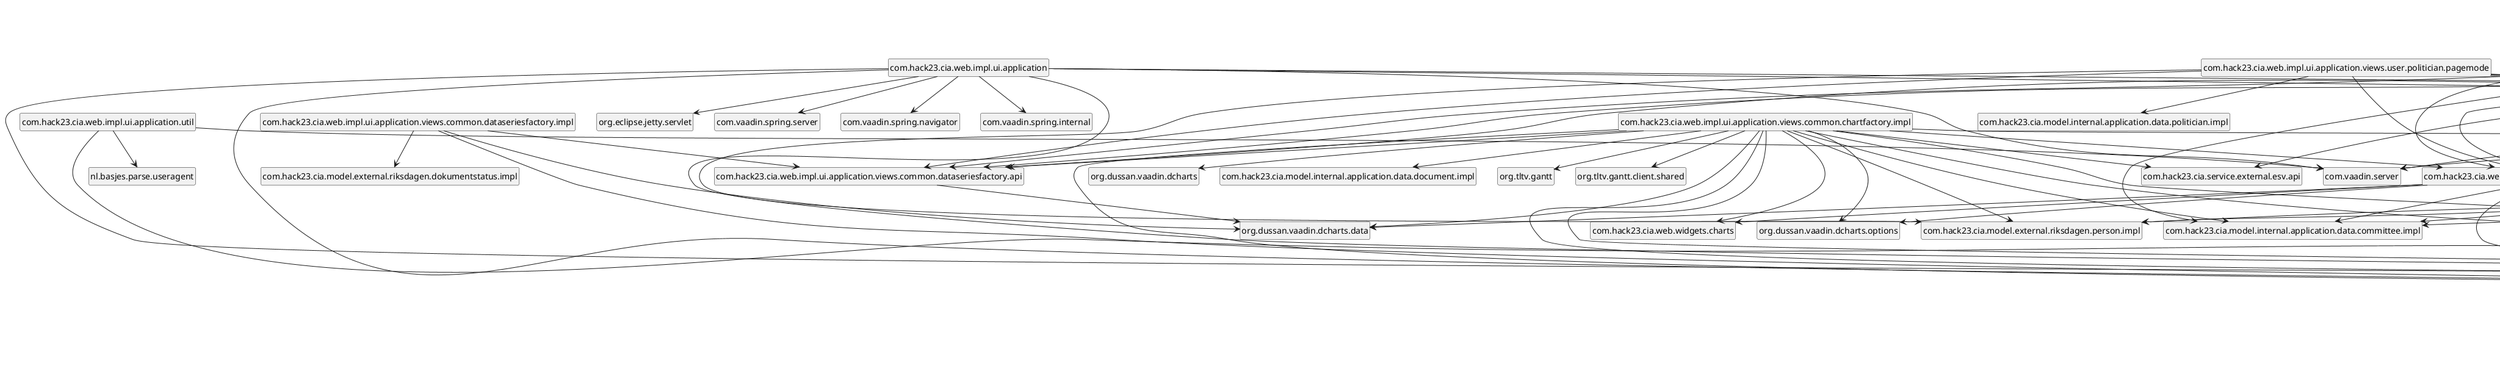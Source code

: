 @startuml
    set namespaceSeparator none
    hide circle
    hide empty fields
    hide empty methods

    com.hack23.cia.web.impl.ui.application --> com.vaadin.server
    com.hack23.cia.web.impl.ui.application --> org.slf4j
    com.hack23.cia.web.impl.ui.application --> com.vaadin.ui
    com.hack23.cia.web.impl.ui.application --> com.vaadin.spring.server
    com.hack23.cia.web.impl.ui.application --> com.hack23.cia.service.api
    com.hack23.cia.web.impl.ui.application --> com.hack23.cia.web.impl.ui.application.views.common
    com.hack23.cia.web.impl.ui.application --> com.vaadin.spring.navigator
    com.hack23.cia.web.impl.ui.application --> com.vaadin.spring.internal
    com.hack23.cia.web.impl.ui.application --> org.eclipse.jetty.servlet
    com.hack23.cia.web.impl.ui.application --> com.hack23.cia.testfoundation
    com.hack23.cia.web.impl.ui.application.action --> com.hack23.cia.model.internal.application.system.impl
    com.hack23.cia.web.impl.ui.application.action --> com.hack23.cia.service.api
    com.hack23.cia.web.impl.ui.application.util --> com.vaadin.server
    com.hack23.cia.web.impl.ui.application.util --> nl.basjes.parse.useragent
    com.hack23.cia.web.impl.ui.application.util --> com.hack23.cia.testfoundation
    com.hack23.cia.web.impl.ui.application.views.admin.common --> com.hack23.cia.web.impl.ui.application.views.common
    com.hack23.cia.web.impl.ui.application.views.admin.datasummary --> com.hack23.cia.web.impl.ui.application.views.admin.common
    com.hack23.cia.web.impl.ui.application.views.admin.datasummary --> org.springframework.context
    com.hack23.cia.web.impl.ui.application.views.admin.datasummary.pagemode --> com.vaadin.ui
    com.hack23.cia.web.impl.ui.application.views.admin.datasummary.pagemode --> com.hack23.cia.web.impl.ui.application.views.common.pagemode
    com.hack23.cia.web.impl.ui.application.views.admin.agentoperations --> com.hack23.cia.web.impl.ui.application.views.admin.common
    com.hack23.cia.web.impl.ui.application.views.admin.agentoperations --> org.springframework.context
    com.hack23.cia.web.impl.ui.application.views.admin.agentoperations.pagemode --> com.hack23.cia.web.impl.ui.application.views.common.pagemode
    com.hack23.cia.web.impl.ui.application.views.admin.agentoperations.pagemode --> com.vaadin.ui
    com.hack23.cia.web.impl.ui.application.views.admin.system --> com.hack23.cia.web.impl.ui.application.views.admin.common
    com.hack23.cia.web.impl.ui.application.views.admin.system --> org.springframework.context
    com.hack23.cia.web.impl.ui.application.views.admin.system.pagemode --> com.vaadin.ui
    com.hack23.cia.web.impl.ui.application.views.admin.system.pagemode --> com.hack23.cia.web.impl.ui.application.views.common.pagemode
    com.hack23.cia.web.impl.ui.application.views.admin.system.pagemode --> com.hack23.cia.web.impl.ui.application.views.common.paging
    com.hack23.cia.web.impl.ui.application.views.admin.system.pagemode --> com.hack23.cia.web.impl.ui.application.views.pageclicklistener
    com.hack23.cia.web.impl.ui.application.views.admin.system.pagemode --> com.hack23.cia.web.impl.ui.application.views.common.converters
    com.hack23.cia.web.impl.ui.application.views.common.paging --> com.vaadin.ui
    com.hack23.cia.web.impl.ui.application.views.common.paging --> com.hack23.cia.web.impl.ui.application.views.common.pagelinks.api
    com.hack23.cia.web.impl.ui.application.views.common --> org.springframework.context
    com.hack23.cia.web.impl.ui.application.views.common --> com.vaadin.ui
    com.hack23.cia.web.impl.ui.application.views.common --> com.vaadin.navigator
    com.hack23.cia.web.impl.ui.application.views.common --> org.slf4j
    com.hack23.cia.web.impl.ui.application.views.common --> com.hack23.cia.web.impl.ui.application.views.common.menufactory.api
    com.hack23.cia.web.impl.ui.application.views.common --> com.hack23.cia.web.impl.ui.application.action
    com.hack23.cia.web.impl.ui.application.views.common --> com.hack23.cia.web.impl.ui.application.views.common.pagelinks.api
    com.hack23.cia.web.impl.ui.application.views.common.menufactory.impl --> com.hack23.cia.web.impl.ui.application.views.common.menufactory.api
    com.hack23.cia.web.impl.ui.application.views.common.menufactory.impl --> com.vaadin.ui
    com.hack23.cia.web.impl.ui.application.views.common.menufactory.impl --> com.hack23.cia.web.impl.ui.application.views.common.pagelinks.api
    com.hack23.cia.web.impl.ui.application.views.common.menufactory.impl --> com.hack23.cia.service.api
    com.hack23.cia.web.impl.ui.application.views.common.menufactory.impl --> com.jarektoro.responsivelayout
    com.hack23.cia.web.impl.ui.application.views.common.menufactory.impl --> com.vaadin.server
    com.hack23.cia.web.impl.ui.application.views.common.menufactory.api --> com.vaadin.ui
    com.hack23.cia.web.impl.ui.application.views.common.converters --> com.vaadin.data
    com.hack23.cia.web.impl.ui.application.views.common.converters --> org.slf4j
    com.hack23.cia.web.impl.ui.application.views.common.converters --> org.apache.commons.beanutils
    com.hack23.cia.web.impl.ui.application.views.common.converters --> com.hack23.cia.testfoundation
    com.hack23.cia.web.impl.ui.application.views.common.gridfactory.impl --> com.hack23.cia.web.impl.ui.application.views.common.gridfactory.api
    com.hack23.cia.web.impl.ui.application.views.common.gridfactory.impl --> com.vaadin.data
    com.hack23.cia.web.impl.ui.application.views.common.gridfactory.impl --> org.slf4j
    com.hack23.cia.web.impl.ui.application.views.common.gridfactory.impl --> com.vaadin.ui
    com.hack23.cia.web.impl.ui.application.views.common.gridfactory.impl --> com.vaadin.event.selection
    com.hack23.cia.web.impl.ui.application.views.common.gridfactory.impl --> com.hack23.cia.web.impl.ui.application.views.common.converters
    com.hack23.cia.web.impl.ui.application.views.common.gridfactory.impl --> com.hack23.cia.web.impl.ui.application.views.pageclicklistener
    com.hack23.cia.web.impl.ui.application.views.common.gridfactory.api --> com.vaadin.ui
    com.hack23.cia.web.impl.ui.application.views.common.gridfactory.api --> com.hack23.cia.web.impl.ui.application.views.pageclicklistener
    com.hack23.cia.web.impl.ui.application.views.common.gridfactory.api --> com.hack23.cia.web.impl.ui.application.views.common.converters
    com.hack23.cia.web.impl.ui.application.views.common.labelfactory --> com.vaadin.ui
    com.hack23.cia.web.impl.ui.application.views.common.pagelinks.impl --> com.vaadin.server
    com.hack23.cia.web.impl.ui.application.views.common.pagelinks.impl --> org.slf4j
    com.hack23.cia.web.impl.ui.application.views.common.pagelinks.impl --> com.vaadin.ui
    com.hack23.cia.web.impl.ui.application.views.common.pagelinks.impl --> com.hack23.cia.web.impl.ui.application.views.common.pagelinks.api
    com.hack23.cia.web.impl.ui.application.views.common.pagelinks.impl --> com.hack23.cia.model.internal.application.data.committee.impl
    com.hack23.cia.web.impl.ui.application.views.common.pagelinks.impl --> com.hack23.cia.model.internal.application.data.ministry.impl
    com.hack23.cia.web.impl.ui.application.views.common.pagelinks.impl --> com.hack23.cia.model.internal.application.data.party.impl
    com.hack23.cia.web.impl.ui.application.views.common.pagelinks.impl --> com.hack23.cia.model.external.riksdagen.person.impl
    com.hack23.cia.web.impl.ui.application.views.common.pagelinks.impl --> com.hack23.cia.testfoundation
    com.hack23.cia.web.impl.ui.application.views.common.pagelinks.api --> com.vaadin.ui
    com.hack23.cia.web.impl.ui.application.views.common.pagelinks.api --> com.hack23.cia.model.internal.application.data.committee.impl
    com.hack23.cia.web.impl.ui.application.views.common.pagelinks.api --> com.hack23.cia.model.internal.application.data.ministry.impl
    com.hack23.cia.web.impl.ui.application.views.common.pagelinks.api --> com.hack23.cia.model.internal.application.data.party.impl
    com.hack23.cia.web.impl.ui.application.views.common.pagelinks.api --> com.hack23.cia.model.external.riksdagen.person.impl
    com.hack23.cia.web.impl.ui.application.views.common.pagelinks.api --> com.hack23.cia.web.impl.ui.application.views.common.viewnames
    com.hack23.cia.web.impl.ui.application.views.common.formfactory.impl --> com.vaadin.data
    com.hack23.cia.web.impl.ui.application.views.common.formfactory.impl --> com.hack23.cia.web.impl.ui.application.views.common.formfactory.api
    com.hack23.cia.web.impl.ui.application.views.common.formfactory.impl --> org.slf4j
    com.hack23.cia.web.impl.ui.application.views.common.formfactory.impl --> com.vaadin.ui
    com.hack23.cia.web.impl.ui.application.views.common.formfactory.impl --> com.hack23.cia.testfoundation
    com.hack23.cia.web.impl.ui.application.views.common.formfactory.api --> com.vaadin.ui
    com.hack23.cia.web.impl.ui.application.views.common.rows --> com.jarektoro.responsivelayout
    com.hack23.cia.web.impl.ui.application.views.common.rows --> com.vaadin.ui
    com.hack23.cia.web.impl.ui.application.views.common.dataseriesfactory.impl --> com.hack23.cia.web.impl.ui.application.views.common.dataseriesfactory.api
    com.hack23.cia.web.impl.ui.application.views.common.dataseriesfactory.impl --> com.hack23.cia.service.api
    com.hack23.cia.web.impl.ui.application.views.common.dataseriesfactory.impl --> org.dussan.vaadin.dcharts.data
    com.hack23.cia.web.impl.ui.application.views.common.dataseriesfactory.impl --> com.hack23.cia.model.external.riksdagen.dokumentstatus.impl
    com.hack23.cia.web.impl.ui.application.views.common.dataseriesfactory.api --> org.dussan.vaadin.dcharts.data
    com.hack23.cia.web.impl.ui.application.views.common.chartfactory.impl --> com.hack23.cia.web.impl.ui.application.views.common.chartfactory.api
    com.hack23.cia.web.impl.ui.application.views.common.chartfactory.impl --> com.hack23.cia.service.api
    com.hack23.cia.web.impl.ui.application.views.common.chartfactory.impl --> com.hack23.cia.model.internal.application.data.committee.impl
    com.hack23.cia.web.impl.ui.application.views.common.chartfactory.impl --> org.dussan.vaadin.dcharts.options
    com.hack23.cia.web.impl.ui.application.views.common.chartfactory.impl --> org.dussan.vaadin.dcharts.data
    com.hack23.cia.web.impl.ui.application.views.common.chartfactory.impl --> com.vaadin.ui
    com.hack23.cia.web.impl.ui.application.views.common.chartfactory.impl --> org.slf4j
    com.hack23.cia.web.impl.ui.application.views.common.chartfactory.impl --> com.hack23.cia.model.internal.application.data.impl
    com.hack23.cia.web.impl.ui.application.views.common.chartfactory.impl --> org.dussan.vaadin.dcharts
    com.hack23.cia.web.impl.ui.application.views.common.chartfactory.impl --> com.hack23.cia.model.internal.application.data.ministry.impl
    com.hack23.cia.web.impl.ui.application.views.common.chartfactory.impl --> com.hack23.cia.service.external.esv.api
    com.hack23.cia.web.impl.ui.application.views.common.chartfactory.impl --> com.hack23.cia.model.internal.application.data.document.impl
    com.hack23.cia.web.impl.ui.application.views.common.chartfactory.impl --> com.hack23.cia.model.internal.application.data.party.impl
    com.hack23.cia.web.impl.ui.application.views.common.chartfactory.impl --> com.hack23.cia.web.impl.ui.application.views.common.dataseriesfactory.api
    com.hack23.cia.web.impl.ui.application.views.common.chartfactory.impl --> com.hack23.cia.web.widgets.charts
    com.hack23.cia.web.impl.ui.application.views.common.chartfactory.impl --> com.hack23.cia.model.external.riksdagen.person.impl
    com.hack23.cia.web.impl.ui.application.views.common.chartfactory.impl --> org.tltv.gantt
    com.hack23.cia.web.impl.ui.application.views.common.chartfactory.impl --> org.tltv.gantt.client.shared
    com.hack23.cia.web.impl.ui.application.views.common.chartfactory.api --> com.vaadin.ui
    com.hack23.cia.web.impl.ui.application.views.common.chartfactory.api --> org.dussan.vaadin.dcharts.options
    com.hack23.cia.web.impl.ui.application.views.common.chartfactory.api --> com.hack23.cia.model.internal.application.data.impl
    com.hack23.cia.web.impl.ui.application.views.common.chartfactory.api --> com.hack23.cia.web.widgets.charts
    com.hack23.cia.web.impl.ui.application.views.common.chartfactory.api --> com.hack23.cia.model.internal.application.data.committee.impl
    com.hack23.cia.web.impl.ui.application.views.common.chartfactory.api --> org.dussan.vaadin.dcharts.data
    com.hack23.cia.web.impl.ui.application.views.common.pagemode --> com.vaadin.ui
    com.hack23.cia.web.impl.ui.application.views.common.pagemode --> com.hack23.cia.web.impl.ui.application.views.common.chartfactory.api
    com.hack23.cia.web.impl.ui.application.views.common.pagemode --> com.hack23.cia.service.api
    com.hack23.cia.web.impl.ui.application.views.common.pagemode --> com.hack23.cia.web.impl.ui.application.views.common.formfactory.api
    com.hack23.cia.web.impl.ui.application.views.common.pagemode --> com.hack23.cia.web.impl.ui.application.views.common.gridfactory.api
    com.hack23.cia.web.impl.ui.application.views.common.pagemode --> com.hack23.cia.web.impl.ui.application.views.common.menufactory.api
    com.hack23.cia.web.impl.ui.application.views.common.pagemode --> com.hack23.cia.web.impl.ui.application.action
    com.hack23.cia.web.impl.ui.application.views.common.pagemode --> com.hack23.cia.web.impl.ui.application.views.common.pagelinks.api
    com.hack23.cia.web.impl.ui.application.views.user.govermentbody --> com.hack23.cia.web.impl.ui.application.views.user.common
    com.hack23.cia.web.impl.ui.application.views.user.govermentbody --> org.springframework.context
    com.hack23.cia.web.impl.ui.application.views.user.govermentbody.pagemode --> com.vaadin.ui
    com.hack23.cia.web.impl.ui.application.views.user.govermentbody.pagemode --> com.hack23.cia.web.impl.ui.application.views.common.chartfactory.api
    com.hack23.cia.web.impl.ui.application.views.user.govermentbody.pagemode --> com.hack23.cia.web.impl.ui.application.views.common.pagemode
    com.hack23.cia.web.impl.ui.application.views.user.govermentbody.pagemode --> com.hack23.cia.service.external.esv.api
    com.hack23.cia.web.impl.ui.application.views.user.govermentbody.pagemode --> com.hack23.cia.web.impl.ui.application.views.common.menufactory.api
    com.hack23.cia.web.impl.ui.application.views.user.govermentbody.pagemode --> com.hack23.cia.web.impl.ui.application.views.pageclicklistener
    com.hack23.cia.web.impl.ui.application.views.user.common --> com.hack23.cia.web.impl.ui.application.views.common
    com.hack23.cia.web.impl.ui.application.views.user.goverment --> com.hack23.cia.web.impl.ui.application.views.user.common
    com.hack23.cia.web.impl.ui.application.views.user.goverment --> org.springframework.context
    com.hack23.cia.web.impl.ui.application.views.user.goverment.pagemode --> com.hack23.cia.web.impl.ui.application.views.pageclicklistener
    com.hack23.cia.web.impl.ui.application.views.user.goverment.pagemode --> com.vaadin.ui
    com.hack23.cia.web.impl.ui.application.views.user.goverment.pagemode --> com.hack23.cia.web.impl.ui.application.views.common.chartfactory.api
    com.hack23.cia.web.impl.ui.application.views.user.goverment.pagemode --> com.hack23.cia.web.impl.ui.application.views.common.dataseriesfactory.api
    com.hack23.cia.web.impl.ui.application.views.user.goverment.pagemode --> com.hack23.cia.web.impl.ui.application.views.common.pagemode
    com.hack23.cia.web.impl.ui.application.views.user.goverment.pagemode --> com.hack23.cia.web.impl.ui.application.views.common.menufactory.api
    com.hack23.cia.web.impl.ui.application.views.user.goverment.pagemode --> com.hack23.cia.model.internal.application.data.ministry.impl
    com.hack23.cia.web.impl.ui.application.views.user.committee --> com.hack23.cia.web.impl.ui.application.views.user.common
    com.hack23.cia.web.impl.ui.application.views.user.committee --> org.springframework.context
    com.hack23.cia.web.impl.ui.application.views.user.committee.pagemode --> com.vaadin.ui
    com.hack23.cia.web.impl.ui.application.views.user.committee.pagemode --> com.hack23.cia.web.impl.ui.application.views.common.chartfactory.api
    com.hack23.cia.web.impl.ui.application.views.user.committee.pagemode --> com.hack23.cia.web.impl.ui.application.views.common.dataseriesfactory.api
    com.hack23.cia.web.impl.ui.application.views.user.committee.pagemode --> com.hack23.cia.web.impl.ui.application.views.pageclicklistener
    com.hack23.cia.web.impl.ui.application.views.user.committee.pagemode --> com.hack23.cia.web.impl.ui.application.views.common.pagemode
    com.hack23.cia.web.impl.ui.application.views.user.committee.pagemode --> com.hack23.cia.web.impl.ui.application.views.common.menufactory.api
    com.hack23.cia.web.impl.ui.application.views.user.committee.pagemode --> com.hack23.cia.model.internal.application.data.committee.impl
    com.hack23.cia.web.impl.ui.application.views.user.parliament --> com.hack23.cia.web.impl.ui.application.views.user.common
    com.hack23.cia.web.impl.ui.application.views.user.parliament --> org.springframework.context
    com.hack23.cia.web.impl.ui.application.views.user.parliament.pagemode --> com.hack23.cia.web.impl.ui.application.views.common.pagemode
    com.hack23.cia.web.impl.ui.application.views.user.parliament.pagemode --> com.hack23.cia.web.impl.ui.application.views.common.menufactory.api
    com.hack23.cia.web.impl.ui.application.views.user.parliament.pagemode --> com.hack23.cia.web.impl.ui.application.views.common.chartfactory.api
    com.hack23.cia.web.impl.ui.application.views.user.parliament.pagemode --> com.vaadin.ui
    com.hack23.cia.web.impl.ui.application.views.user.parliament.pagemode --> com.hack23.cia.web.impl.ui.application.views.pageclicklistener
    com.hack23.cia.web.impl.ui.application.views.user.party --> com.hack23.cia.web.impl.ui.application.views.user.common
    com.hack23.cia.web.impl.ui.application.views.user.party --> org.springframework.context
    com.hack23.cia.web.impl.ui.application.views.user.party.pagemode --> com.hack23.cia.web.impl.ui.application.views.common.pagemode
    com.hack23.cia.web.impl.ui.application.views.user.party.pagemode --> com.hack23.cia.web.impl.ui.application.views.common.menufactory.api
    com.hack23.cia.web.impl.ui.application.views.user.party.pagemode --> com.hack23.cia.web.impl.ui.application.views.common.chartfactory.api
    com.hack23.cia.web.impl.ui.application.views.user.party.pagemode --> com.vaadin.ui
    com.hack23.cia.web.impl.ui.application.views.user.party.pagemode --> com.hack23.cia.web.impl.ui.application.views.pageclicklistener
    com.hack23.cia.web.impl.ui.application.views.user.party.pagemode --> com.hack23.cia.web.impl.ui.application.views.common.dataseriesfactory.api
    com.hack23.cia.web.impl.ui.application.views.user.party.pagemode --> com.hack23.cia.model.internal.application.data.party.impl
    com.hack23.cia.web.impl.ui.application.views.user.country --> com.hack23.cia.web.impl.ui.application.views.user.common
    com.hack23.cia.web.impl.ui.application.views.user.country --> org.springframework.context
    com.hack23.cia.web.impl.ui.application.views.user.country.pagemode --> com.hack23.cia.web.impl.ui.application.views.common.chartfactory.api
    com.hack23.cia.web.impl.ui.application.views.user.country.pagemode --> com.vaadin.ui
    com.hack23.cia.web.impl.ui.application.views.user.country.pagemode --> com.hack23.cia.web.impl.ui.application.views.common.pagemode
    com.hack23.cia.web.impl.ui.application.views.user.country.pagemode --> com.hack23.cia.web.impl.ui.application.views.common.menufactory.api
    com.hack23.cia.web.impl.ui.application.views.user.document --> com.hack23.cia.web.impl.ui.application.views.user.common
    com.hack23.cia.web.impl.ui.application.views.user.document --> org.springframework.context
    com.hack23.cia.web.impl.ui.application.views.user.document.pagemode --> com.vaadin.ui
    com.hack23.cia.web.impl.ui.application.views.user.document.pagemode --> com.hack23.cia.web.impl.ui.application.views.pageclicklistener
    com.hack23.cia.web.impl.ui.application.views.user.document.pagemode --> com.hack23.cia.web.impl.ui.application.views.common.paging
    com.hack23.cia.web.impl.ui.application.views.user.document.pagemode --> com.hack23.cia.web.impl.ui.application.views.common.pagemode
    com.hack23.cia.web.impl.ui.application.views.user.document.pagemode --> com.hack23.cia.web.impl.ui.application.views.common.menufactory.api
    com.hack23.cia.web.impl.ui.application.views.user.document.pagemode --> com.hack23.cia.model.external.riksdagen.dokumentlista.impl
    com.hack23.cia.web.impl.ui.application.views.user.ballot --> com.hack23.cia.web.impl.ui.application.views.user.common
    com.hack23.cia.web.impl.ui.application.views.user.ballot --> org.springframework.context
    com.hack23.cia.web.impl.ui.application.views.user.ballot.pagemode --> com.hack23.cia.web.impl.ui.application.views.pageclicklistener
    com.hack23.cia.web.impl.ui.application.views.user.ballot.pagemode --> com.vaadin.ui
    com.hack23.cia.web.impl.ui.application.views.user.ballot.pagemode --> com.hack23.cia.web.impl.ui.application.views.common.pagemode
    com.hack23.cia.web.impl.ui.application.views.user.ballot.pagemode --> com.hack23.cia.web.impl.ui.application.views.common.menufactory.api
    com.hack23.cia.web.impl.ui.application.views.user.ballot.pagemode --> com.hack23.cia.web.impl.ui.application.views.common.chartfactory.api
    com.hack23.cia.web.impl.ui.application.views.user.home --> com.hack23.cia.web.impl.ui.application.views.user.common
    com.hack23.cia.web.impl.ui.application.views.user.home --> org.springframework.context
    com.hack23.cia.web.impl.ui.application.views.user.home.pagemode --> com.hack23.cia.web.impl.ui.application.views.pageclicklistener
    com.hack23.cia.web.impl.ui.application.views.user.home.pagemode --> com.hack23.cia.web.impl.ui.application.views.common.menufactory.api
    com.hack23.cia.web.impl.ui.application.views.user.home.pagemode --> com.vaadin.ui
    com.hack23.cia.web.impl.ui.application.views.user.home.pagemode --> com.hack23.cia.web.impl.ui.application.views.common.converters
    com.hack23.cia.web.impl.ui.application.views.user.home.pagemode --> com.hack23.cia.web.impl.ui.application.views.common.pagemode
    com.hack23.cia.web.impl.ui.application.views.user.politician --> com.hack23.cia.web.impl.ui.application.views.user.common
    com.hack23.cia.web.impl.ui.application.views.user.politician --> org.springframework.context
    com.hack23.cia.web.impl.ui.application.views.user.politician.pagemode --> com.vaadin.ui
    com.hack23.cia.web.impl.ui.application.views.user.politician.pagemode --> com.hack23.cia.web.impl.ui.application.views.common.pagemode
    com.hack23.cia.web.impl.ui.application.views.user.politician.pagemode --> com.hack23.cia.web.impl.ui.application.views.common.menufactory.api
    com.hack23.cia.web.impl.ui.application.views.user.politician.pagemode --> com.hack23.cia.model.internal.application.data.politician.impl
    com.hack23.cia.web.impl.ui.application.views.user.politician.pagemode --> com.hack23.cia.web.impl.ui.application.views.common.chartfactory.api
    com.hack23.cia.web.impl.ui.application.views.user.politician.pagemode --> com.hack23.cia.web.impl.ui.application.views.common.dataseriesfactory.api
    com.hack23.cia.web.impl.ui.application.views.user.politician.pagemode --> com.hack23.cia.model.external.riksdagen.person.impl
    com.hack23.cia.web.impl.ui.application.views.user.politician.pagemode --> com.hack23.cia.web.impl.ui.application.views.pageclicklistener
    com.hack23.cia.web.impl.ui.application.views.pageclicklistener --> com.vaadin.ui
    com.hack23.cia.web.impl.ui.application.views.pageclicklistener --> com.hack23.cia.service.api.action.admin
    com.hack23.cia.web.impl.ui.application.views.pageclicklistener --> com.hack23.cia.service.api.action.kpi
    com.hack23.cia.web.impl.ui.application.views.pageclicklistener --> com.vaadin.ui.renderers
    com.hack23.cia.web.impl.ui.application.views.pageclicklistener --> com.vaadin.event.selection
    com.hack23.cia.web.impl.ui.application.views.pageclicklistener --> org.slf4j
    com.hack23.cia.web.impl.ui.application.views.pageclicklistener --> com.hack23.cia.service.api.action.user
    com.hack23.cia.web.impl.ui.application.views.pageclicklistener --> com.vaadin.data
    com.hack23.cia.web.impl.ui.application.views.pageclicklistener --> com.hack23.cia.service.api.action.application
    com.hack23.cia.web.impl.ui.application.views.pageclicklistener --> com.hack23.cia.web.impl.ui.application.views.pageclicklisteners.handlers.api
    com.hack23.cia.web.impl.ui.application.views.pageclicklistener --> com.hack23.cia.model.internal.application.data.impl
    com.hack23.cia.web.impl.ui.application.views.pageclicklistener --> com.hack23.cia.service.api
    com.hack23.cia.web.impl.ui.application.views.pageclicklistener --> com.hack23.cia.testfoundation
    com.hack23.cia.web.impl.ui.application.views.pageclicklisteners.handlers.impl --> com.hack23.cia.web.impl.ui.application.views.pageclicklisteners.handlers.api
    com.hack23.cia.web.impl.ui.application.views.pageclicklisteners.handlers.impl --> com.hack23.cia.web.impl.ui.application.views.pageclicklistener
    com.hack23.cia.web.impl.ui.application.views.pageclicklisteners.handlers.impl --> com.vaadin.ui
    com.hack23.cia.web.impl.ui.application.views.pageclicklisteners.handlers.impl --> com.hack23.cia.web.impl.ui.application.views.common.gridfactory.api
    com.hack23.cia.web.impl.ui.application.views.pageclicklisteners.handlers.impl --> com.hack23.cia.service.api.action.user
    com.hack23.cia.web.impl.ui.application.views.pageclicklisteners.handlers.api --> com.hack23.cia.service.api.action.user
    com.hack23.cia.web.impl.ui.application.web.listener --> org.springframework.context
    com.hack23.cia.web.impl.ui.application.web.listener --> org.slf4j
    com.hack23.cia.web.impl.ui.application.web.listener --> com.hack23.cia.service.api
    com.hack23.cia.web.impl.ui.application.web.listener --> org.springframework.security.access.event
    com.hack23.cia.web.impl.ui.application.web.listener --> org.springframework.security.web.session

    ' Package links
    class "com.hack23.cia.web.impl.ui.application" [[com/hack23/cia/web/impl/ui/application/package-summary.html]] {
    }
    class "com.hack23.cia.web.impl.ui.application.views.common" [[com/hack23/cia/web/impl/ui/application/views/common/package-summary.html]] {
    }
    class "com.hack23.cia.web.impl.ui.application.action" [[com/hack23/cia/web/impl/ui/application/action/package-summary.html]] {
    }
    class "com.hack23.cia.web.impl.ui.application.util" [[com/hack23/cia/web/impl/ui/application/util/package-summary.html]] {
    }
    class "com.hack23.cia.web.impl.ui.application.views.admin.common" [[com/hack23/cia/web/impl/ui/application/views/admin/common/package-summary.html]] {
    }
    class "com.hack23.cia.web.impl.ui.application.views.admin.datasummary" [[com/hack23/cia/web/impl/ui/application/views/admin/datasummary/package-summary.html]] {
    }
    class "com.hack23.cia.web.impl.ui.application.views.admin.datasummary.pagemode" [[com/hack23/cia/web/impl/ui/application/views/admin/datasummary/pagemode/package-summary.html]] {
    }
    class "com.hack23.cia.web.impl.ui.application.views.common.pagemode" [[com/hack23/cia/web/impl/ui/application/views/common/pagemode/package-summary.html]] {
    }
    class "com.hack23.cia.web.impl.ui.application.views.admin.agentoperations" [[com/hack23/cia/web/impl/ui/application/views/admin/agentoperations/package-summary.html]] {
    }
    class "com.hack23.cia.web.impl.ui.application.views.admin.agentoperations.pagemode" [[com/hack23/cia/web/impl/ui/application/views/admin/agentoperations/pagemode/package-summary.html]] {
    }
    class "com.hack23.cia.web.impl.ui.application.views.admin.system" [[com/hack23/cia/web/impl/ui/application/views/admin/system/package-summary.html]] {
    }
    class "com.hack23.cia.web.impl.ui.application.views.admin.system.pagemode" [[com/hack23/cia/web/impl/ui/application/views/admin/system/pagemode/package-summary.html]] {
    }
    class "com.hack23.cia.web.impl.ui.application.views.common.paging" [[com/hack23/cia/web/impl/ui/application/views/common/paging/package-summary.html]] {
    }
    class "com.hack23.cia.web.impl.ui.application.views.pageclicklistener" [[com/hack23/cia/web/impl/ui/application/views/pageclicklistener/package-summary.html]] {
    }
    class "com.hack23.cia.web.impl.ui.application.views.common.converters" [[com/hack23/cia/web/impl/ui/application/views/common/converters/package-summary.html]] {
    }
    class "com.hack23.cia.web.impl.ui.application.views.common.pagelinks.api" [[com/hack23/cia/web/impl/ui/application/views/common/pagelinks/api/package-summary.html]] {
    }
    class "com.hack23.cia.web.impl.ui.application.views.common.menufactory.api" [[com/hack23/cia/web/impl/ui/application/views/common/menufactory/api/package-summary.html]] {
    }
    class "com.hack23.cia.web.impl.ui.application.views.common.menufactory.impl" [[com/hack23/cia/web/impl/ui/application/views/common/menufactory/impl/package-summary.html]] {
    }
    class "com.hack23.cia.web.impl.ui.application.views.common.gridfactory.impl" [[com/hack23/cia/web/impl/ui/application/views/common/gridfactory/impl/package-summary.html]] {
    }
    class "com.hack23.cia.web.impl.ui.application.views.common.gridfactory.api" [[com/hack23/cia/web/impl/ui/application/views/common/gridfactory/api/package-summary.html]] {
    }
    class "com.hack23.cia.web.impl.ui.application.views.common.labelfactory" [[com/hack23/cia/web/impl/ui/application/views/common/labelfactory/package-summary.html]] {
    }
    class "com.hack23.cia.web.impl.ui.application.views.common.pagelinks.impl" [[com/hack23/cia/web/impl/ui/application/views/common/pagelinks/impl/package-summary.html]] {
    }
    class "com.hack23.cia.web.impl.ui.application.views.common.viewnames" [[com/hack23/cia/web/impl/ui/application/views/common/viewnames/package-summary.html]] {
    }
    class "com.hack23.cia.web.impl.ui.application.views.common.formfactory.impl" [[com/hack23/cia/web/impl/ui/application/views/common/formfactory/impl/package-summary.html]] {
    }
    class "com.hack23.cia.web.impl.ui.application.views.common.formfactory.api" [[com/hack23/cia/web/impl/ui/application/views/common/formfactory/api/package-summary.html]] {
    }
    class "com.hack23.cia.web.impl.ui.application.views.common.rows" [[com/hack23/cia/web/impl/ui/application/views/common/rows/package-summary.html]] {
    }
    class "com.hack23.cia.web.impl.ui.application.views.common.dataseriesfactory.impl" [[com/hack23/cia/web/impl/ui/application/views/common/dataseriesfactory/impl/package-summary.html]] {
    }
    class "com.hack23.cia.web.impl.ui.application.views.common.dataseriesfactory.api" [[com/hack23/cia/web/impl/ui/application/views/common/dataseriesfactory/api/package-summary.html]] {
    }
    class "com.hack23.cia.web.impl.ui.application.views.common.chartfactory.impl" [[com/hack23/cia/web/impl/ui/application/views/common/chartfactory/impl/package-summary.html]] {
    }
    class "com.hack23.cia.web.impl.ui.application.views.common.chartfactory.api" [[com/hack23/cia/web/impl/ui/application/views/common/chartfactory/api/package-summary.html]] {
    }
    class "com.hack23.cia.web.impl.ui.application.views.user.govermentbody" [[com/hack23/cia/web/impl/ui/application/views/user/govermentbody/package-summary.html]] {
    }
    class "com.hack23.cia.web.impl.ui.application.views.user.common" [[com/hack23/cia/web/impl/ui/application/views/user/common/package-summary.html]] {
    }
    class "com.hack23.cia.web.impl.ui.application.views.user.govermentbody.pagemode" [[com/hack23/cia/web/impl/ui/application/views/user/govermentbody/pagemode/package-summary.html]] {
    }
    class "com.hack23.cia.web.impl.ui.application.views.user.goverment" [[com/hack23/cia/web/impl/ui/application/views/user/goverment/package-summary.html]] {
    }
    class "com.hack23.cia.web.impl.ui.application.views.user.goverment.pagemode" [[com/hack23/cia/web/impl/ui/application/views/user/goverment/pagemode/package-summary.html]] {
    }
    class "com.hack23.cia.web.impl.ui.application.views.user.committee" [[com/hack23/cia/web/impl/ui/application/views/user/committee/package-summary.html]] {
    }
    class "com.hack23.cia.web.impl.ui.application.views.user.committee.pagemode" [[com/hack23/cia/web/impl/ui/application/views/user/committee/pagemode/package-summary.html]] {
    }
    class "com.hack23.cia.web.impl.ui.application.views.user.parliament" [[com/hack23/cia/web/impl/ui/application/views/user/parliament/package-summary.html]] {
    }
    class "com.hack23.cia.web.impl.ui.application.views.user.parliament.pagemode" [[com/hack23/cia/web/impl/ui/application/views/user/parliament/pagemode/package-summary.html]] {
    }
    class "com.hack23.cia.web.impl.ui.application.views.user.party" [[com/hack23/cia/web/impl/ui/application/views/user/party/package-summary.html]] {
    }
    class "com.hack23.cia.web.impl.ui.application.views.user.party.pagemode" [[com/hack23/cia/web/impl/ui/application/views/user/party/pagemode/package-summary.html]] {
    }
    class "com.hack23.cia.web.impl.ui.application.views.user.country" [[com/hack23/cia/web/impl/ui/application/views/user/country/package-summary.html]] {
    }
    class "com.hack23.cia.web.impl.ui.application.views.user.country.pagemode" [[com/hack23/cia/web/impl/ui/application/views/user/country/pagemode/package-summary.html]] {
    }
    class "com.hack23.cia.web.impl.ui.application.views.user.document" [[com/hack23/cia/web/impl/ui/application/views/user/document/package-summary.html]] {
    }
    class "com.hack23.cia.web.impl.ui.application.views.user.document.pagemode" [[com/hack23/cia/web/impl/ui/application/views/user/document/pagemode/package-summary.html]] {
    }
    class "com.hack23.cia.web.impl.ui.application.views.user.ballot" [[com/hack23/cia/web/impl/ui/application/views/user/ballot/package-summary.html]] {
    }
    class "com.hack23.cia.web.impl.ui.application.views.user.ballot.pagemode" [[com/hack23/cia/web/impl/ui/application/views/user/ballot/pagemode/package-summary.html]] {
    }
    class "com.hack23.cia.web.impl.ui.application.views.user.home" [[com/hack23/cia/web/impl/ui/application/views/user/home/package-summary.html]] {
    }
    class "com.hack23.cia.web.impl.ui.application.views.user.home.pagemode" [[com/hack23/cia/web/impl/ui/application/views/user/home/pagemode/package-summary.html]] {
    }
    class "com.hack23.cia.web.impl.ui.application.views.user.politician" [[com/hack23/cia/web/impl/ui/application/views/user/politician/package-summary.html]] {
    }
    class "com.hack23.cia.web.impl.ui.application.views.user.politician.pagemode" [[com/hack23/cia/web/impl/ui/application/views/user/politician/pagemode/package-summary.html]] {
    }
    class "com.hack23.cia.web.impl.ui.application.views.pageclicklisteners.handlers.api" [[com/hack23/cia/web/impl/ui/application/views/pageclicklisteners/handlers/api/package-summary.html]] {
    }
    class "com.hack23.cia.web.impl.ui.application.views.pageclicklisteners.handlers.impl" [[com/hack23/cia/web/impl/ui/application/views/pageclicklisteners/handlers/impl/package-summary.html]] {
    }
    class "com.hack23.cia.web.impl.ui.application.web.listener" [[com/hack23/cia/web/impl/ui/application/web/listener/package-summary.html]] {
    }

    center footer UMLDoclet 2.0.4, PlantUML 1.2019.06
@enduml
